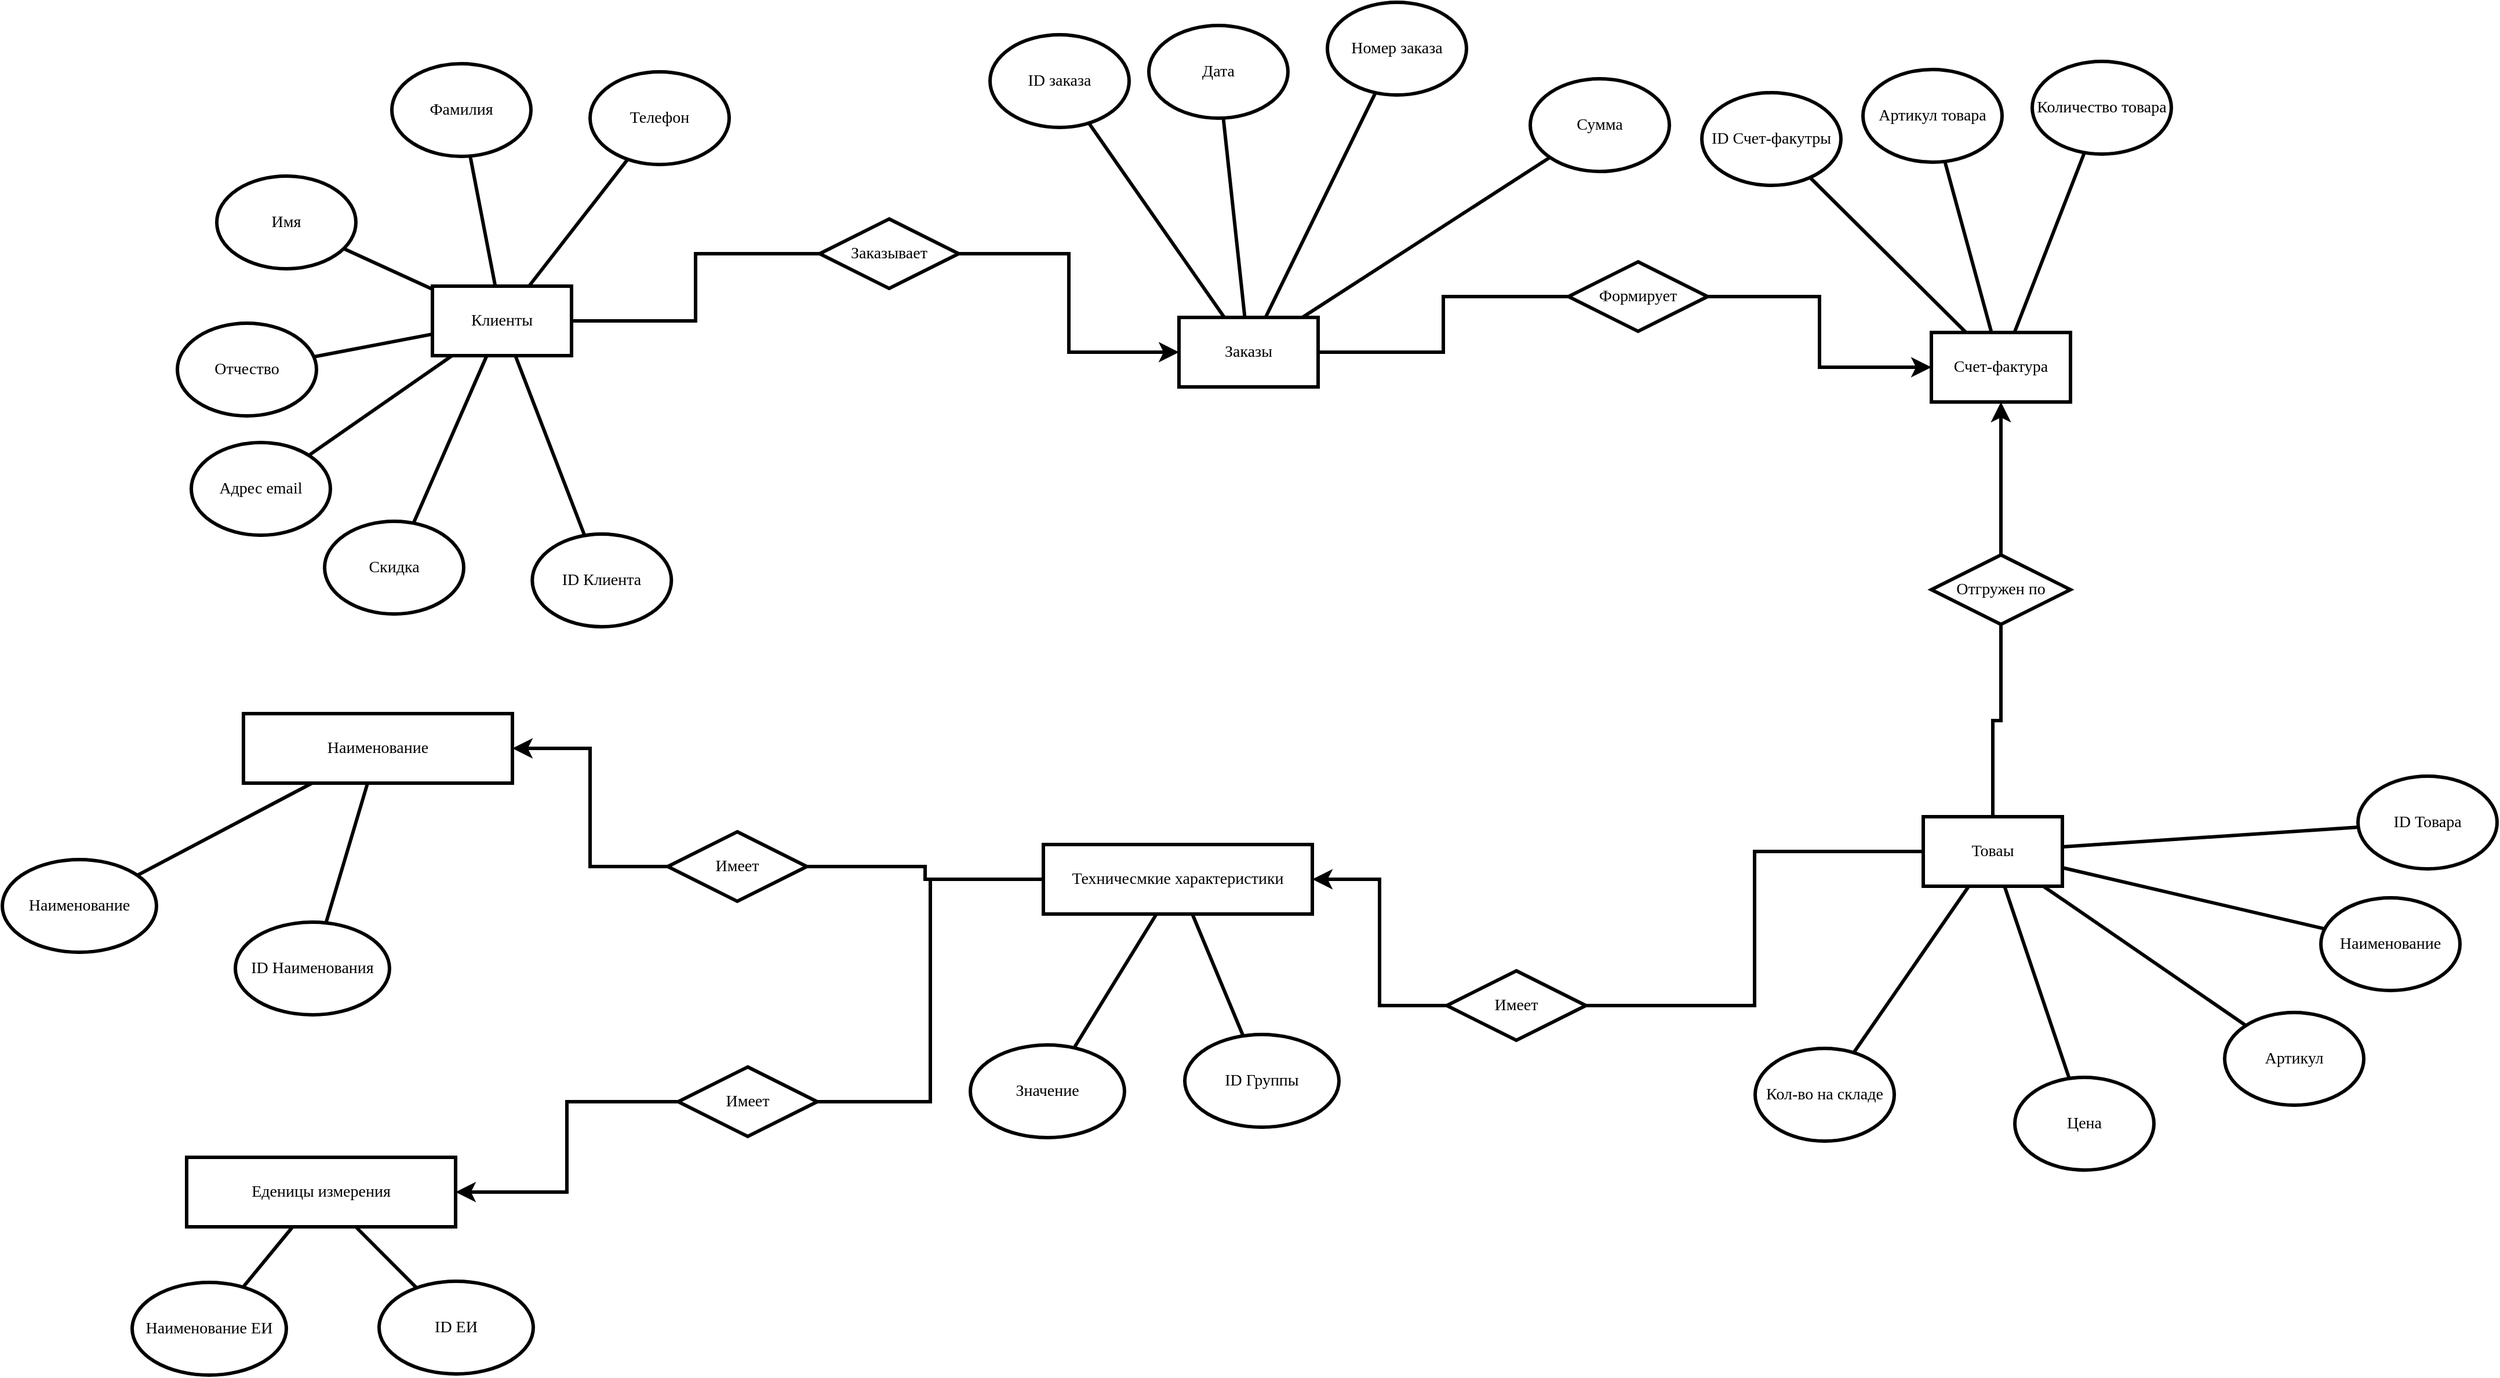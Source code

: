 <mxfile version="24.2.5" type="device">
  <diagram name="Страница — 1" id="oZPcu2mfybPFQJby_e-3">
    <mxGraphModel dx="2935" dy="1678" grid="0" gridSize="5" guides="0" tooltips="1" connect="0" arrows="0" fold="1" page="0" pageScale="1" pageWidth="1600" pageHeight="900" background="#ffffff" math="0" shadow="0">
      <root>
        <mxCell id="0" />
        <mxCell id="1" parent="0" />
        <mxCell id="YIXZ8FtjQUSdGDF-MI_s-1" value="Товаы" style="rounded=0;whiteSpace=wrap;html=1;strokeWidth=3;fontFamily=Times New Roman;fontSize=14;labelBackgroundColor=default;labelBorderColor=none;textShadow=0;" parent="1" vertex="1">
          <mxGeometry x="1203" y="483" width="120" height="60" as="geometry" />
        </mxCell>
        <mxCell id="YIXZ8FtjQUSdGDF-MI_s-3" value="Клиенты" style="rounded=0;whiteSpace=wrap;html=1;strokeWidth=3;fontFamily=Times New Roman;fontSize=14;labelBackgroundColor=default;labelBorderColor=none;textShadow=0;" parent="1" vertex="1">
          <mxGeometry x="-83" y="25" width="120" height="60" as="geometry" />
        </mxCell>
        <mxCell id="YIXZ8FtjQUSdGDF-MI_s-4" value="Заказы" style="rounded=0;whiteSpace=wrap;html=1;strokeWidth=3;fontFamily=Times New Roman;fontSize=14;labelBackgroundColor=default;labelBorderColor=none;textShadow=0;" parent="1" vertex="1">
          <mxGeometry x="561" y="52" width="120" height="60" as="geometry" />
        </mxCell>
        <mxCell id="YIXZ8FtjQUSdGDF-MI_s-7" value="Артикул" style="ellipse;whiteSpace=wrap;html=1;strokeWidth=3;fontFamily=Times New Roman;fontSize=14;labelBackgroundColor=default;labelBorderColor=none;textShadow=0;" parent="1" vertex="1">
          <mxGeometry x="1463" y="652" width="120" height="80" as="geometry" />
        </mxCell>
        <mxCell id="YIXZ8FtjQUSdGDF-MI_s-8" value="Наименование" style="ellipse;whiteSpace=wrap;html=1;strokeWidth=3;fontFamily=Times New Roman;fontSize=14;labelBackgroundColor=default;labelBorderColor=none;textShadow=0;" parent="1" vertex="1">
          <mxGeometry x="1546" y="553" width="120" height="80" as="geometry" />
        </mxCell>
        <mxCell id="YIXZ8FtjQUSdGDF-MI_s-9" value="Цена" style="ellipse;whiteSpace=wrap;html=1;strokeWidth=3;fontFamily=Times New Roman;fontSize=14;labelBackgroundColor=default;labelBorderColor=none;textShadow=0;" parent="1" vertex="1">
          <mxGeometry x="1282" y="708" width="120" height="80" as="geometry" />
        </mxCell>
        <mxCell id="YIXZ8FtjQUSdGDF-MI_s-15" value="Фамилия" style="ellipse;whiteSpace=wrap;html=1;strokeWidth=3;fontFamily=Times New Roman;fontSize=14;labelBackgroundColor=default;labelBorderColor=none;textShadow=0;" parent="1" vertex="1">
          <mxGeometry x="-118" y="-167" width="120" height="80" as="geometry" />
        </mxCell>
        <mxCell id="YIXZ8FtjQUSdGDF-MI_s-16" value="Имя" style="ellipse;whiteSpace=wrap;html=1;strokeWidth=3;fontFamily=Times New Roman;fontSize=14;labelBackgroundColor=default;labelBorderColor=none;textShadow=0;" parent="1" vertex="1">
          <mxGeometry x="-269" y="-70" width="120" height="80" as="geometry" />
        </mxCell>
        <mxCell id="YIXZ8FtjQUSdGDF-MI_s-17" value="Отчество" style="ellipse;whiteSpace=wrap;html=1;strokeWidth=3;fontFamily=Times New Roman;fontSize=14;labelBackgroundColor=default;labelBorderColor=none;textShadow=0;" parent="1" vertex="1">
          <mxGeometry x="-303" y="57" width="120" height="80" as="geometry" />
        </mxCell>
        <mxCell id="YIXZ8FtjQUSdGDF-MI_s-18" value="Адрес email" style="ellipse;whiteSpace=wrap;html=1;strokeWidth=3;fontFamily=Times New Roman;fontSize=14;labelBackgroundColor=default;labelBorderColor=none;textShadow=0;" parent="1" vertex="1">
          <mxGeometry x="-291" y="160" width="120" height="80" as="geometry" />
        </mxCell>
        <mxCell id="YIXZ8FtjQUSdGDF-MI_s-19" value="Телефон" style="ellipse;whiteSpace=wrap;html=1;strokeWidth=3;fontFamily=Times New Roman;fontSize=14;labelBackgroundColor=default;labelBorderColor=none;textShadow=0;" parent="1" vertex="1">
          <mxGeometry x="53" y="-160" width="120" height="80" as="geometry" />
        </mxCell>
        <mxCell id="YIXZ8FtjQUSdGDF-MI_s-20" value="Номер заказа" style="ellipse;whiteSpace=wrap;html=1;strokeWidth=3;fontFamily=Times New Roman;fontSize=14;labelBackgroundColor=default;labelBorderColor=none;textShadow=0;" parent="1" vertex="1">
          <mxGeometry x="689" y="-220" width="120" height="80" as="geometry" />
        </mxCell>
        <mxCell id="YIXZ8FtjQUSdGDF-MI_s-22" value="Дата" style="ellipse;whiteSpace=wrap;html=1;strokeWidth=3;fontFamily=Times New Roman;fontSize=14;labelBackgroundColor=default;labelBorderColor=none;textShadow=0;" parent="1" vertex="1">
          <mxGeometry x="535" y="-200" width="120" height="80" as="geometry" />
        </mxCell>
        <mxCell id="YIXZ8FtjQUSdGDF-MI_s-36" value="" style="endArrow=none;html=1;rounded=0;strokeWidth=3;fontFamily=Times New Roman;fontSize=14;labelBackgroundColor=default;labelBorderColor=none;textShadow=0;" parent="1" source="YIXZ8FtjQUSdGDF-MI_s-15" target="YIXZ8FtjQUSdGDF-MI_s-3" edge="1">
          <mxGeometry width="50" height="50" relative="1" as="geometry">
            <mxPoint x="432" y="506" as="sourcePoint" />
            <mxPoint x="482" y="456" as="targetPoint" />
          </mxGeometry>
        </mxCell>
        <mxCell id="YIXZ8FtjQUSdGDF-MI_s-38" value="" style="endArrow=none;html=1;rounded=0;strokeWidth=3;fontFamily=Times New Roman;fontSize=14;labelBackgroundColor=default;labelBorderColor=none;textShadow=0;" parent="1" source="YIXZ8FtjQUSdGDF-MI_s-19" target="YIXZ8FtjQUSdGDF-MI_s-3" edge="1">
          <mxGeometry width="50" height="50" relative="1" as="geometry">
            <mxPoint x="187.76" y="29.347" as="sourcePoint" />
            <mxPoint x="482" y="456" as="targetPoint" />
          </mxGeometry>
        </mxCell>
        <mxCell id="YIXZ8FtjQUSdGDF-MI_s-39" value="" style="endArrow=none;html=1;rounded=0;strokeWidth=3;fontFamily=Times New Roman;fontSize=14;labelBackgroundColor=default;labelBorderColor=none;textShadow=0;" parent="1" source="YIXZ8FtjQUSdGDF-MI_s-16" target="YIXZ8FtjQUSdGDF-MI_s-3" edge="1">
          <mxGeometry width="50" height="50" relative="1" as="geometry">
            <mxPoint x="432" y="506" as="sourcePoint" />
            <mxPoint x="482" y="456" as="targetPoint" />
          </mxGeometry>
        </mxCell>
        <mxCell id="YIXZ8FtjQUSdGDF-MI_s-40" value="" style="endArrow=none;html=1;rounded=0;strokeWidth=3;fontFamily=Times New Roman;fontSize=14;labelBackgroundColor=default;labelBorderColor=none;textShadow=0;" parent="1" source="YIXZ8FtjQUSdGDF-MI_s-17" target="YIXZ8FtjQUSdGDF-MI_s-3" edge="1">
          <mxGeometry width="50" height="50" relative="1" as="geometry">
            <mxPoint x="432" y="506" as="sourcePoint" />
            <mxPoint x="482" y="456" as="targetPoint" />
          </mxGeometry>
        </mxCell>
        <mxCell id="YIXZ8FtjQUSdGDF-MI_s-41" value="" style="endArrow=none;html=1;rounded=0;strokeWidth=3;fontFamily=Times New Roman;fontSize=14;labelBackgroundColor=default;labelBorderColor=none;textShadow=0;" parent="1" source="YIXZ8FtjQUSdGDF-MI_s-18" target="YIXZ8FtjQUSdGDF-MI_s-3" edge="1">
          <mxGeometry width="50" height="50" relative="1" as="geometry">
            <mxPoint x="432" y="506" as="sourcePoint" />
            <mxPoint x="482" y="456" as="targetPoint" />
          </mxGeometry>
        </mxCell>
        <mxCell id="YIXZ8FtjQUSdGDF-MI_s-43" value="" style="endArrow=none;html=1;rounded=0;strokeWidth=3;fontFamily=Times New Roman;fontSize=14;labelBackgroundColor=default;labelBorderColor=none;textShadow=0;" parent="1" source="YIXZ8FtjQUSdGDF-MI_s-22" target="YIXZ8FtjQUSdGDF-MI_s-4" edge="1">
          <mxGeometry width="50" height="50" relative="1" as="geometry">
            <mxPoint x="609" y="346" as="sourcePoint" />
            <mxPoint x="659" y="296" as="targetPoint" />
          </mxGeometry>
        </mxCell>
        <mxCell id="YIXZ8FtjQUSdGDF-MI_s-44" value="" style="endArrow=none;html=1;rounded=0;strokeWidth=3;fontFamily=Times New Roman;fontSize=14;labelBackgroundColor=default;labelBorderColor=none;textShadow=0;" parent="1" source="YIXZ8FtjQUSdGDF-MI_s-20" target="YIXZ8FtjQUSdGDF-MI_s-4" edge="1">
          <mxGeometry width="50" height="50" relative="1" as="geometry">
            <mxPoint x="609" y="346" as="sourcePoint" />
            <mxPoint x="659" y="296" as="targetPoint" />
          </mxGeometry>
        </mxCell>
        <mxCell id="YIXZ8FtjQUSdGDF-MI_s-47" value="" style="endArrow=none;html=1;rounded=0;strokeWidth=3;fontFamily=Times New Roman;fontSize=14;labelBackgroundColor=default;labelBorderColor=none;textShadow=0;" parent="1" source="YIXZ8FtjQUSdGDF-MI_s-9" target="YIXZ8FtjQUSdGDF-MI_s-1" edge="1">
          <mxGeometry width="50" height="50" relative="1" as="geometry">
            <mxPoint x="1596" y="526" as="sourcePoint" />
            <mxPoint x="1646" y="476" as="targetPoint" />
          </mxGeometry>
        </mxCell>
        <mxCell id="YIXZ8FtjQUSdGDF-MI_s-48" value="" style="endArrow=none;html=1;rounded=0;strokeWidth=3;fontFamily=Times New Roman;fontSize=14;labelBackgroundColor=default;labelBorderColor=none;textShadow=0;" parent="1" source="YIXZ8FtjQUSdGDF-MI_s-7" target="YIXZ8FtjQUSdGDF-MI_s-1" edge="1">
          <mxGeometry width="50" height="50" relative="1" as="geometry">
            <mxPoint x="1596" y="526" as="sourcePoint" />
            <mxPoint x="1646" y="476" as="targetPoint" />
          </mxGeometry>
        </mxCell>
        <mxCell id="YIXZ8FtjQUSdGDF-MI_s-49" value="" style="endArrow=none;html=1;rounded=0;strokeWidth=3;fontFamily=Times New Roman;fontSize=14;labelBackgroundColor=default;labelBorderColor=none;textShadow=0;" parent="1" source="YIXZ8FtjQUSdGDF-MI_s-8" target="YIXZ8FtjQUSdGDF-MI_s-1" edge="1">
          <mxGeometry width="50" height="50" relative="1" as="geometry">
            <mxPoint x="1596" y="526" as="sourcePoint" />
            <mxPoint x="1646" y="476" as="targetPoint" />
          </mxGeometry>
        </mxCell>
        <mxCell id="YIXZ8FtjQUSdGDF-MI_s-53" value="Сумма" style="ellipse;whiteSpace=wrap;html=1;strokeWidth=3;fontFamily=Times New Roman;fontSize=14;labelBackgroundColor=default;labelBorderColor=none;textShadow=0;" parent="1" vertex="1">
          <mxGeometry x="864" y="-154" width="120" height="80" as="geometry" />
        </mxCell>
        <mxCell id="YIXZ8FtjQUSdGDF-MI_s-54" value="" style="endArrow=none;html=1;rounded=0;strokeWidth=3;fontFamily=Times New Roman;fontSize=14;labelBackgroundColor=default;labelBorderColor=none;textShadow=0;" parent="1" source="YIXZ8FtjQUSdGDF-MI_s-53" target="YIXZ8FtjQUSdGDF-MI_s-4" edge="1">
          <mxGeometry width="50" height="50" relative="1" as="geometry">
            <mxPoint x="609" y="346" as="sourcePoint" />
            <mxPoint x="659" y="296" as="targetPoint" />
          </mxGeometry>
        </mxCell>
        <mxCell id="YIXZ8FtjQUSdGDF-MI_s-89" value="Заказывает" style="shape=rhombus;perimeter=rhombusPerimeter;whiteSpace=wrap;html=1;align=center;strokeWidth=3;fontFamily=Times New Roman;fontSize=14;labelBackgroundColor=default;labelBorderColor=none;textShadow=0;" parent="1" vertex="1">
          <mxGeometry x="251" y="-33" width="120" height="60" as="geometry" />
        </mxCell>
        <mxCell id="YIXZ8FtjQUSdGDF-MI_s-91" value="" style="edgeStyle=elbowEdgeStyle;elbow=horizontal;endArrow=none;html=1;curved=0;rounded=0;endSize=8;startSize=8;strokeWidth=3;fontFamily=Times New Roman;fontSize=14;labelBackgroundColor=default;labelBorderColor=none;textShadow=0;endFill=0;" parent="1" source="YIXZ8FtjQUSdGDF-MI_s-3" target="YIXZ8FtjQUSdGDF-MI_s-89" edge="1">
          <mxGeometry width="50" height="50" relative="1" as="geometry">
            <mxPoint x="638" y="320" as="sourcePoint" />
            <mxPoint x="688" y="270" as="targetPoint" />
          </mxGeometry>
        </mxCell>
        <mxCell id="YIXZ8FtjQUSdGDF-MI_s-93" value="" style="edgeStyle=elbowEdgeStyle;elbow=horizontal;endArrow=classic;html=1;curved=0;rounded=0;endSize=8;startSize=8;strokeWidth=3;fontFamily=Times New Roman;fontSize=14;labelBackgroundColor=default;labelBorderColor=none;textShadow=0;" parent="1" source="YIXZ8FtjQUSdGDF-MI_s-89" target="YIXZ8FtjQUSdGDF-MI_s-4" edge="1">
          <mxGeometry width="50" height="50" relative="1" as="geometry">
            <mxPoint x="638" y="320" as="sourcePoint" />
            <mxPoint x="688" y="270" as="targetPoint" />
          </mxGeometry>
        </mxCell>
        <mxCell id="5yiaTXkKfiUSpcPieu0c-4" value="Техничесмкие характеристики" style="rounded=0;whiteSpace=wrap;html=1;strokeWidth=3;fontFamily=Times New Roman;fontSize=14;labelBackgroundColor=default;labelBorderColor=none;textShadow=0;" parent="1" vertex="1">
          <mxGeometry x="444" y="507" width="232" height="60" as="geometry" />
        </mxCell>
        <mxCell id="ue1XRsbaccqtE6ZRCI8H-2" value="Скидка" style="ellipse;whiteSpace=wrap;html=1;strokeWidth=3;fontFamily=Times New Roman;fontSize=14;labelBackgroundColor=default;labelBorderColor=none;textShadow=0;" parent="1" vertex="1">
          <mxGeometry x="-176" y="228" width="120" height="80" as="geometry" />
        </mxCell>
        <mxCell id="ue1XRsbaccqtE6ZRCI8H-3" value="" style="endArrow=none;html=1;rounded=0;strokeWidth=3;fontFamily=Times New Roman;fontSize=14;labelBackgroundColor=default;labelBorderColor=none;textShadow=0;" parent="1" source="ue1XRsbaccqtE6ZRCI8H-2" target="YIXZ8FtjQUSdGDF-MI_s-3" edge="1">
          <mxGeometry width="50" height="50" relative="1" as="geometry">
            <mxPoint x="547" y="574" as="sourcePoint" />
            <mxPoint x="49" y="153" as="targetPoint" />
          </mxGeometry>
        </mxCell>
        <mxCell id="ue1XRsbaccqtE6ZRCI8H-4" value="Кол-во на складе" style="ellipse;whiteSpace=wrap;html=1;strokeWidth=3;fontFamily=Times New Roman;fontSize=14;labelBackgroundColor=default;labelBorderColor=none;textShadow=0;" parent="1" vertex="1">
          <mxGeometry x="1058" y="683" width="120" height="80" as="geometry" />
        </mxCell>
        <mxCell id="ue1XRsbaccqtE6ZRCI8H-5" value="" style="endArrow=none;html=1;rounded=0;strokeWidth=3;fontFamily=Times New Roman;fontSize=14;labelBackgroundColor=default;labelBorderColor=none;textShadow=0;" parent="1" source="ue1XRsbaccqtE6ZRCI8H-4" target="YIXZ8FtjQUSdGDF-MI_s-1" edge="1">
          <mxGeometry width="50" height="50" relative="1" as="geometry">
            <mxPoint x="1459" y="568" as="sourcePoint" />
            <mxPoint x="1974" y="187" as="targetPoint" />
          </mxGeometry>
        </mxCell>
        <mxCell id="ue1XRsbaccqtE6ZRCI8H-9" value="Имеет" style="shape=rhombus;perimeter=rhombusPerimeter;whiteSpace=wrap;html=1;align=center;strokeWidth=3;fontFamily=Times New Roman;fontSize=14;labelBackgroundColor=default;labelBorderColor=none;textShadow=0;" parent="1" vertex="1">
          <mxGeometry x="792" y="616" width="120" height="60" as="geometry" />
        </mxCell>
        <mxCell id="ue1XRsbaccqtE6ZRCI8H-14" value="" style="edgeStyle=elbowEdgeStyle;elbow=horizontal;endArrow=none;html=1;curved=0;rounded=0;endSize=8;startSize=8;strokeWidth=3;fontFamily=Times New Roman;fontSize=14;labelBackgroundColor=default;labelBorderColor=none;textShadow=0;endFill=0;" parent="1" source="YIXZ8FtjQUSdGDF-MI_s-1" target="ue1XRsbaccqtE6ZRCI8H-9" edge="1">
          <mxGeometry width="50" height="50" relative="1" as="geometry">
            <mxPoint x="47" y="65" as="sourcePoint" />
            <mxPoint x="261" y="7" as="targetPoint" />
          </mxGeometry>
        </mxCell>
        <mxCell id="ue1XRsbaccqtE6ZRCI8H-17" value="" style="edgeStyle=elbowEdgeStyle;elbow=horizontal;endArrow=classic;html=1;curved=0;rounded=0;endSize=8;startSize=8;strokeWidth=3;fontFamily=Times New Roman;fontSize=14;labelBackgroundColor=default;labelBorderColor=none;textShadow=0;" parent="1" source="ue1XRsbaccqtE6ZRCI8H-9" target="5yiaTXkKfiUSpcPieu0c-4" edge="1">
          <mxGeometry width="50" height="50" relative="1" as="geometry">
            <mxPoint x="381" y="7" as="sourcePoint" />
            <mxPoint x="705" y="530" as="targetPoint" />
          </mxGeometry>
        </mxCell>
        <mxCell id="CAdtTQ7ra4g-qc47l6Jo-1" value="ID Клиента" style="ellipse;whiteSpace=wrap;html=1;strokeWidth=3;fontFamily=Times New Roman;fontSize=14;labelBackgroundColor=default;labelBorderColor=none;textShadow=0;" vertex="1" parent="1">
          <mxGeometry x="3.15" y="239" width="120" height="80" as="geometry" />
        </mxCell>
        <mxCell id="CAdtTQ7ra4g-qc47l6Jo-2" value="" style="endArrow=none;html=1;rounded=0;strokeWidth=3;fontFamily=Times New Roman;fontSize=14;labelBackgroundColor=default;labelBorderColor=none;textShadow=0;" edge="1" parent="1" source="CAdtTQ7ra4g-qc47l6Jo-1" target="YIXZ8FtjQUSdGDF-MI_s-3">
          <mxGeometry width="50" height="50" relative="1" as="geometry">
            <mxPoint x="726.15" y="585" as="sourcePoint" />
            <mxPoint x="-14.996" y="63" as="targetPoint" />
          </mxGeometry>
        </mxCell>
        <mxCell id="CAdtTQ7ra4g-qc47l6Jo-3" value="ID заказа" style="ellipse;whiteSpace=wrap;html=1;strokeWidth=3;fontFamily=Times New Roman;fontSize=14;labelBackgroundColor=default;labelBorderColor=none;textShadow=0;" vertex="1" parent="1">
          <mxGeometry x="398" y="-192" width="120" height="80" as="geometry" />
        </mxCell>
        <mxCell id="CAdtTQ7ra4g-qc47l6Jo-4" value="" style="endArrow=none;html=1;rounded=0;strokeWidth=3;fontFamily=Times New Roman;fontSize=14;labelBackgroundColor=default;labelBorderColor=none;textShadow=0;" edge="1" parent="1" source="CAdtTQ7ra4g-qc47l6Jo-3" target="YIXZ8FtjQUSdGDF-MI_s-4">
          <mxGeometry width="50" height="50" relative="1" as="geometry">
            <mxPoint x="469" y="315" as="sourcePoint" />
            <mxPoint x="478" y="21" as="targetPoint" />
          </mxGeometry>
        </mxCell>
        <mxCell id="CAdtTQ7ra4g-qc47l6Jo-5" value="Счет-фактура" style="rounded=0;whiteSpace=wrap;html=1;strokeWidth=3;fontFamily=Times New Roman;fontSize=14;labelBackgroundColor=default;labelBorderColor=none;textShadow=0;" vertex="1" parent="1">
          <mxGeometry x="1210" y="65" width="120" height="60" as="geometry" />
        </mxCell>
        <mxCell id="CAdtTQ7ra4g-qc47l6Jo-6" value="ID Счет-факутры" style="ellipse;whiteSpace=wrap;html=1;strokeWidth=3;fontFamily=Times New Roman;fontSize=14;labelBackgroundColor=default;labelBorderColor=none;textShadow=0;" vertex="1" parent="1">
          <mxGeometry x="1012" y="-142" width="120" height="80" as="geometry" />
        </mxCell>
        <mxCell id="CAdtTQ7ra4g-qc47l6Jo-7" value="" style="endArrow=none;html=1;rounded=0;strokeWidth=3;fontFamily=Times New Roman;fontSize=14;labelBackgroundColor=default;labelBorderColor=none;textShadow=0;" edge="1" parent="1" source="CAdtTQ7ra4g-qc47l6Jo-6" target="CAdtTQ7ra4g-qc47l6Jo-5">
          <mxGeometry width="50" height="50" relative="1" as="geometry">
            <mxPoint x="1007" y="250" as="sourcePoint" />
            <mxPoint x="1065" y="-44" as="targetPoint" />
          </mxGeometry>
        </mxCell>
        <mxCell id="CAdtTQ7ra4g-qc47l6Jo-8" value="Артикул товара" style="ellipse;whiteSpace=wrap;html=1;strokeWidth=3;fontFamily=Times New Roman;fontSize=14;labelBackgroundColor=default;labelBorderColor=none;textShadow=0;" vertex="1" parent="1">
          <mxGeometry x="1151" y="-162" width="120" height="80" as="geometry" />
        </mxCell>
        <mxCell id="CAdtTQ7ra4g-qc47l6Jo-9" value="" style="endArrow=none;html=1;rounded=0;strokeWidth=3;fontFamily=Times New Roman;fontSize=14;labelBackgroundColor=default;labelBorderColor=none;textShadow=0;" edge="1" parent="1" source="CAdtTQ7ra4g-qc47l6Jo-8" target="CAdtTQ7ra4g-qc47l6Jo-5">
          <mxGeometry width="50" height="50" relative="1" as="geometry">
            <mxPoint x="1146" y="230" as="sourcePoint" />
            <mxPoint x="1379" y="45" as="targetPoint" />
          </mxGeometry>
        </mxCell>
        <mxCell id="CAdtTQ7ra4g-qc47l6Jo-10" value="Количество товара" style="ellipse;whiteSpace=wrap;html=1;strokeWidth=3;fontFamily=Times New Roman;fontSize=14;labelBackgroundColor=default;labelBorderColor=none;textShadow=0;" vertex="1" parent="1">
          <mxGeometry x="1297" y="-169" width="120" height="80" as="geometry" />
        </mxCell>
        <mxCell id="CAdtTQ7ra4g-qc47l6Jo-11" value="" style="endArrow=none;html=1;rounded=0;strokeWidth=3;fontFamily=Times New Roman;fontSize=14;labelBackgroundColor=default;labelBorderColor=none;textShadow=0;" edge="1" parent="1" source="CAdtTQ7ra4g-qc47l6Jo-10" target="CAdtTQ7ra4g-qc47l6Jo-5">
          <mxGeometry width="50" height="50" relative="1" as="geometry">
            <mxPoint x="1292" y="223" as="sourcePoint" />
            <mxPoint x="1525" y="38" as="targetPoint" />
          </mxGeometry>
        </mxCell>
        <mxCell id="CAdtTQ7ra4g-qc47l6Jo-12" value="Формирует" style="shape=rhombus;perimeter=rhombusPerimeter;whiteSpace=wrap;html=1;align=center;strokeWidth=3;fontFamily=Times New Roman;fontSize=14;labelBackgroundColor=default;labelBorderColor=none;textShadow=0;" vertex="1" parent="1">
          <mxGeometry x="897" y="4" width="120" height="60" as="geometry" />
        </mxCell>
        <mxCell id="CAdtTQ7ra4g-qc47l6Jo-13" value="" style="edgeStyle=elbowEdgeStyle;elbow=horizontal;endArrow=none;html=1;curved=0;rounded=0;endSize=8;startSize=8;strokeWidth=3;fontFamily=Times New Roman;fontSize=14;labelBackgroundColor=default;labelBorderColor=none;textShadow=0;endFill=0;" edge="1" parent="1" target="CAdtTQ7ra4g-qc47l6Jo-12" source="YIXZ8FtjQUSdGDF-MI_s-4">
          <mxGeometry width="50" height="50" relative="1" as="geometry">
            <mxPoint x="683" y="92" as="sourcePoint" />
            <mxPoint x="1334" y="307" as="targetPoint" />
          </mxGeometry>
        </mxCell>
        <mxCell id="CAdtTQ7ra4g-qc47l6Jo-14" value="" style="edgeStyle=elbowEdgeStyle;elbow=horizontal;endArrow=classic;html=1;curved=0;rounded=0;endSize=8;startSize=8;strokeWidth=3;fontFamily=Times New Roman;fontSize=14;labelBackgroundColor=default;labelBorderColor=none;textShadow=0;" edge="1" parent="1" source="CAdtTQ7ra4g-qc47l6Jo-12" target="CAdtTQ7ra4g-qc47l6Jo-5">
          <mxGeometry width="50" height="50" relative="1" as="geometry">
            <mxPoint x="1284" y="357" as="sourcePoint" />
            <mxPoint x="1207" y="119" as="targetPoint" />
          </mxGeometry>
        </mxCell>
        <mxCell id="CAdtTQ7ra4g-qc47l6Jo-16" value="Отгружен по" style="shape=rhombus;perimeter=rhombusPerimeter;whiteSpace=wrap;html=1;align=center;strokeWidth=3;fontFamily=Times New Roman;fontSize=14;labelBackgroundColor=default;labelBorderColor=none;textShadow=0;" vertex="1" parent="1">
          <mxGeometry x="1210" y="257" width="120" height="60" as="geometry" />
        </mxCell>
        <mxCell id="CAdtTQ7ra4g-qc47l6Jo-17" value="" style="edgeStyle=elbowEdgeStyle;elbow=vertical;endArrow=none;html=1;curved=0;rounded=0;endSize=8;startSize=8;strokeWidth=3;endFill=0;" edge="1" parent="1" source="YIXZ8FtjQUSdGDF-MI_s-1" target="CAdtTQ7ra4g-qc47l6Jo-16">
          <mxGeometry width="50" height="50" relative="1" as="geometry">
            <mxPoint x="874" y="300" as="sourcePoint" />
            <mxPoint x="924" y="250" as="targetPoint" />
          </mxGeometry>
        </mxCell>
        <mxCell id="CAdtTQ7ra4g-qc47l6Jo-19" value="" style="edgeStyle=elbowEdgeStyle;elbow=vertical;endArrow=classic;html=1;curved=0;rounded=0;endSize=8;startSize=8;strokeWidth=3;" edge="1" parent="1" source="CAdtTQ7ra4g-qc47l6Jo-16" target="CAdtTQ7ra4g-qc47l6Jo-5">
          <mxGeometry width="50" height="50" relative="1" as="geometry">
            <mxPoint x="874" y="300" as="sourcePoint" />
            <mxPoint x="924" y="250" as="targetPoint" />
          </mxGeometry>
        </mxCell>
        <mxCell id="CAdtTQ7ra4g-qc47l6Jo-21" value="ID Товара" style="ellipse;whiteSpace=wrap;html=1;strokeWidth=3;fontFamily=Times New Roman;fontSize=14;labelBackgroundColor=default;labelBorderColor=none;textShadow=0;" vertex="1" parent="1">
          <mxGeometry x="1578" y="448" width="120" height="80" as="geometry" />
        </mxCell>
        <mxCell id="CAdtTQ7ra4g-qc47l6Jo-22" value="" style="endArrow=none;html=1;rounded=0;strokeWidth=3;fontFamily=Times New Roman;fontSize=14;labelBackgroundColor=default;labelBorderColor=none;textShadow=0;" edge="1" parent="1" source="CAdtTQ7ra4g-qc47l6Jo-21" target="YIXZ8FtjQUSdGDF-MI_s-1">
          <mxGeometry width="50" height="50" relative="1" as="geometry">
            <mxPoint x="1628" y="421" as="sourcePoint" />
            <mxPoint x="1355" y="422" as="targetPoint" />
          </mxGeometry>
        </mxCell>
        <mxCell id="CAdtTQ7ra4g-qc47l6Jo-23" value="ID Группы" style="ellipse;whiteSpace=wrap;html=1;strokeWidth=3;fontFamily=Times New Roman;fontSize=14;labelBackgroundColor=default;labelBorderColor=none;textShadow=0;" vertex="1" parent="1">
          <mxGeometry x="566" y="671" width="133" height="80" as="geometry" />
        </mxCell>
        <mxCell id="CAdtTQ7ra4g-qc47l6Jo-24" value="" style="endArrow=none;html=1;rounded=0;strokeWidth=3;fontFamily=Times New Roman;fontSize=14;labelBackgroundColor=default;labelBorderColor=none;textShadow=0;" edge="1" parent="1" source="CAdtTQ7ra4g-qc47l6Jo-23" target="5yiaTXkKfiUSpcPieu0c-4">
          <mxGeometry width="50" height="50" relative="1" as="geometry">
            <mxPoint x="1442" y="388" as="sourcePoint" />
            <mxPoint x="712" y="573" as="targetPoint" />
          </mxGeometry>
        </mxCell>
        <mxCell id="CAdtTQ7ra4g-qc47l6Jo-26" value="Наименование" style="rounded=0;whiteSpace=wrap;html=1;strokeWidth=3;fontFamily=Times New Roman;fontSize=14;labelBackgroundColor=default;labelBorderColor=none;textShadow=0;" vertex="1" parent="1">
          <mxGeometry x="-246" y="394" width="232" height="60" as="geometry" />
        </mxCell>
        <mxCell id="CAdtTQ7ra4g-qc47l6Jo-28" value="Значение" style="ellipse;whiteSpace=wrap;html=1;strokeWidth=3;fontFamily=Times New Roman;fontSize=14;labelBackgroundColor=default;labelBorderColor=none;textShadow=0;" vertex="1" parent="1">
          <mxGeometry x="381" y="680" width="133" height="80" as="geometry" />
        </mxCell>
        <mxCell id="CAdtTQ7ra4g-qc47l6Jo-29" value="" style="endArrow=none;html=1;rounded=0;strokeWidth=3;fontFamily=Times New Roman;fontSize=14;labelBackgroundColor=default;labelBorderColor=none;textShadow=0;" edge="1" parent="1" source="CAdtTQ7ra4g-qc47l6Jo-28" target="5yiaTXkKfiUSpcPieu0c-4">
          <mxGeometry width="50" height="50" relative="1" as="geometry">
            <mxPoint x="1257" y="397" as="sourcePoint" />
            <mxPoint x="388" y="576" as="targetPoint" />
          </mxGeometry>
        </mxCell>
        <mxCell id="CAdtTQ7ra4g-qc47l6Jo-30" value="Имеет" style="shape=rhombus;perimeter=rhombusPerimeter;whiteSpace=wrap;html=1;align=center;strokeWidth=3;fontFamily=Times New Roman;fontSize=14;labelBackgroundColor=default;labelBorderColor=none;textShadow=0;" vertex="1" parent="1">
          <mxGeometry x="120" y="496" width="120" height="60" as="geometry" />
        </mxCell>
        <mxCell id="CAdtTQ7ra4g-qc47l6Jo-31" value="" style="edgeStyle=elbowEdgeStyle;elbow=horizontal;endArrow=none;html=1;curved=0;rounded=0;endSize=8;startSize=8;strokeWidth=3;fontFamily=Times New Roman;fontSize=14;labelBackgroundColor=default;labelBorderColor=none;textShadow=0;endFill=0;" edge="1" parent="1" target="CAdtTQ7ra4g-qc47l6Jo-30" source="5yiaTXkKfiUSpcPieu0c-4">
          <mxGeometry width="50" height="50" relative="1" as="geometry">
            <mxPoint x="582" y="219" as="sourcePoint" />
            <mxPoint x="-411" y="-113" as="targetPoint" />
          </mxGeometry>
        </mxCell>
        <mxCell id="CAdtTQ7ra4g-qc47l6Jo-32" value="" style="edgeStyle=elbowEdgeStyle;elbow=horizontal;endArrow=classic;html=1;curved=0;rounded=0;endSize=8;startSize=8;strokeWidth=3;fontFamily=Times New Roman;fontSize=14;labelBackgroundColor=default;labelBorderColor=none;textShadow=0;" edge="1" parent="1" source="CAdtTQ7ra4g-qc47l6Jo-30" target="CAdtTQ7ra4g-qc47l6Jo-26">
          <mxGeometry width="50" height="50" relative="1" as="geometry">
            <mxPoint x="-291" y="-113" as="sourcePoint" />
            <mxPoint x="135.5" y="245" as="targetPoint" />
          </mxGeometry>
        </mxCell>
        <mxCell id="CAdtTQ7ra4g-qc47l6Jo-36" value="Наименование" style="ellipse;whiteSpace=wrap;html=1;strokeWidth=3;fontFamily=Times New Roman;fontSize=14;labelBackgroundColor=default;labelBorderColor=none;textShadow=0;" vertex="1" parent="1">
          <mxGeometry x="-454" y="520" width="133" height="80" as="geometry" />
        </mxCell>
        <mxCell id="CAdtTQ7ra4g-qc47l6Jo-37" value="" style="endArrow=none;html=1;rounded=0;strokeWidth=3;fontFamily=Times New Roman;fontSize=14;labelBackgroundColor=default;labelBorderColor=none;textShadow=0;" edge="1" parent="1" source="CAdtTQ7ra4g-qc47l6Jo-36" target="CAdtTQ7ra4g-qc47l6Jo-26">
          <mxGeometry width="50" height="50" relative="1" as="geometry">
            <mxPoint x="422" y="237" as="sourcePoint" />
            <mxPoint x="-293" y="407" as="targetPoint" />
          </mxGeometry>
        </mxCell>
        <mxCell id="CAdtTQ7ra4g-qc47l6Jo-38" value="ID Наименования" style="ellipse;whiteSpace=wrap;html=1;strokeWidth=3;fontFamily=Times New Roman;fontSize=14;labelBackgroundColor=default;labelBorderColor=none;textShadow=0;" vertex="1" parent="1">
          <mxGeometry x="-253" y="574" width="133" height="80" as="geometry" />
        </mxCell>
        <mxCell id="CAdtTQ7ra4g-qc47l6Jo-39" value="" style="endArrow=none;html=1;rounded=0;strokeWidth=3;fontFamily=Times New Roman;fontSize=14;labelBackgroundColor=default;labelBorderColor=none;textShadow=0;" edge="1" parent="1" source="CAdtTQ7ra4g-qc47l6Jo-38" target="CAdtTQ7ra4g-qc47l6Jo-26">
          <mxGeometry width="50" height="50" relative="1" as="geometry">
            <mxPoint x="623" y="291" as="sourcePoint" />
            <mxPoint x="-92" y="461" as="targetPoint" />
          </mxGeometry>
        </mxCell>
        <mxCell id="CAdtTQ7ra4g-qc47l6Jo-40" value="Еденицы измерения" style="rounded=0;whiteSpace=wrap;html=1;strokeWidth=3;fontFamily=Times New Roman;fontSize=14;labelBackgroundColor=default;labelBorderColor=none;textShadow=0;" vertex="1" parent="1">
          <mxGeometry x="-295" y="777" width="232" height="60" as="geometry" />
        </mxCell>
        <mxCell id="CAdtTQ7ra4g-qc47l6Jo-41" value="Имеет" style="shape=rhombus;perimeter=rhombusPerimeter;whiteSpace=wrap;html=1;align=center;strokeWidth=3;fontFamily=Times New Roman;fontSize=14;labelBackgroundColor=default;labelBorderColor=none;textShadow=0;" vertex="1" parent="1">
          <mxGeometry x="129" y="699" width="120" height="60" as="geometry" />
        </mxCell>
        <mxCell id="CAdtTQ7ra4g-qc47l6Jo-42" value="" style="edgeStyle=elbowEdgeStyle;elbow=horizontal;endArrow=none;html=1;curved=0;rounded=0;endSize=8;startSize=8;strokeWidth=3;fontFamily=Times New Roman;fontSize=14;labelBackgroundColor=default;labelBorderColor=none;textShadow=0;endFill=0;" edge="1" parent="1" target="CAdtTQ7ra4g-qc47l6Jo-41" source="5yiaTXkKfiUSpcPieu0c-4">
          <mxGeometry width="50" height="50" relative="1" as="geometry">
            <mxPoint x="395" y="920" as="sourcePoint" />
            <mxPoint x="-460" y="270" as="targetPoint" />
          </mxGeometry>
        </mxCell>
        <mxCell id="CAdtTQ7ra4g-qc47l6Jo-43" value="" style="edgeStyle=elbowEdgeStyle;elbow=horizontal;endArrow=classic;html=1;curved=0;rounded=0;endSize=8;startSize=8;strokeWidth=3;fontFamily=Times New Roman;fontSize=14;labelBackgroundColor=default;labelBorderColor=none;textShadow=0;" edge="1" parent="1" source="CAdtTQ7ra4g-qc47l6Jo-41" target="CAdtTQ7ra4g-qc47l6Jo-40">
          <mxGeometry width="50" height="50" relative="1" as="geometry">
            <mxPoint x="-340" y="270" as="sourcePoint" />
            <mxPoint x="86.5" y="628" as="targetPoint" />
          </mxGeometry>
        </mxCell>
        <mxCell id="CAdtTQ7ra4g-qc47l6Jo-44" value="Наименование ЕИ" style="ellipse;whiteSpace=wrap;html=1;strokeWidth=3;fontFamily=Times New Roman;fontSize=14;labelBackgroundColor=default;labelBorderColor=none;textShadow=0;" vertex="1" parent="1">
          <mxGeometry x="-342" y="885" width="133" height="80" as="geometry" />
        </mxCell>
        <mxCell id="CAdtTQ7ra4g-qc47l6Jo-45" value="" style="endArrow=none;html=1;rounded=0;strokeWidth=3;fontFamily=Times New Roman;fontSize=14;labelBackgroundColor=default;labelBorderColor=none;textShadow=0;" edge="1" parent="1" source="CAdtTQ7ra4g-qc47l6Jo-44" target="CAdtTQ7ra4g-qc47l6Jo-40">
          <mxGeometry width="50" height="50" relative="1" as="geometry">
            <mxPoint x="373" y="620" as="sourcePoint" />
            <mxPoint x="-342" y="790" as="targetPoint" />
          </mxGeometry>
        </mxCell>
        <mxCell id="CAdtTQ7ra4g-qc47l6Jo-46" value="ID ЕИ" style="ellipse;whiteSpace=wrap;html=1;strokeWidth=3;fontFamily=Times New Roman;fontSize=14;labelBackgroundColor=default;labelBorderColor=none;textShadow=0;" vertex="1" parent="1">
          <mxGeometry x="-129" y="884" width="133" height="80" as="geometry" />
        </mxCell>
        <mxCell id="CAdtTQ7ra4g-qc47l6Jo-47" value="" style="endArrow=none;html=1;rounded=0;strokeWidth=3;fontFamily=Times New Roman;fontSize=14;labelBackgroundColor=default;labelBorderColor=none;textShadow=0;" edge="1" parent="1" source="CAdtTQ7ra4g-qc47l6Jo-46" target="CAdtTQ7ra4g-qc47l6Jo-40">
          <mxGeometry width="50" height="50" relative="1" as="geometry">
            <mxPoint x="574" y="674" as="sourcePoint" />
            <mxPoint x="-141" y="844" as="targetPoint" />
          </mxGeometry>
        </mxCell>
      </root>
    </mxGraphModel>
  </diagram>
</mxfile>
